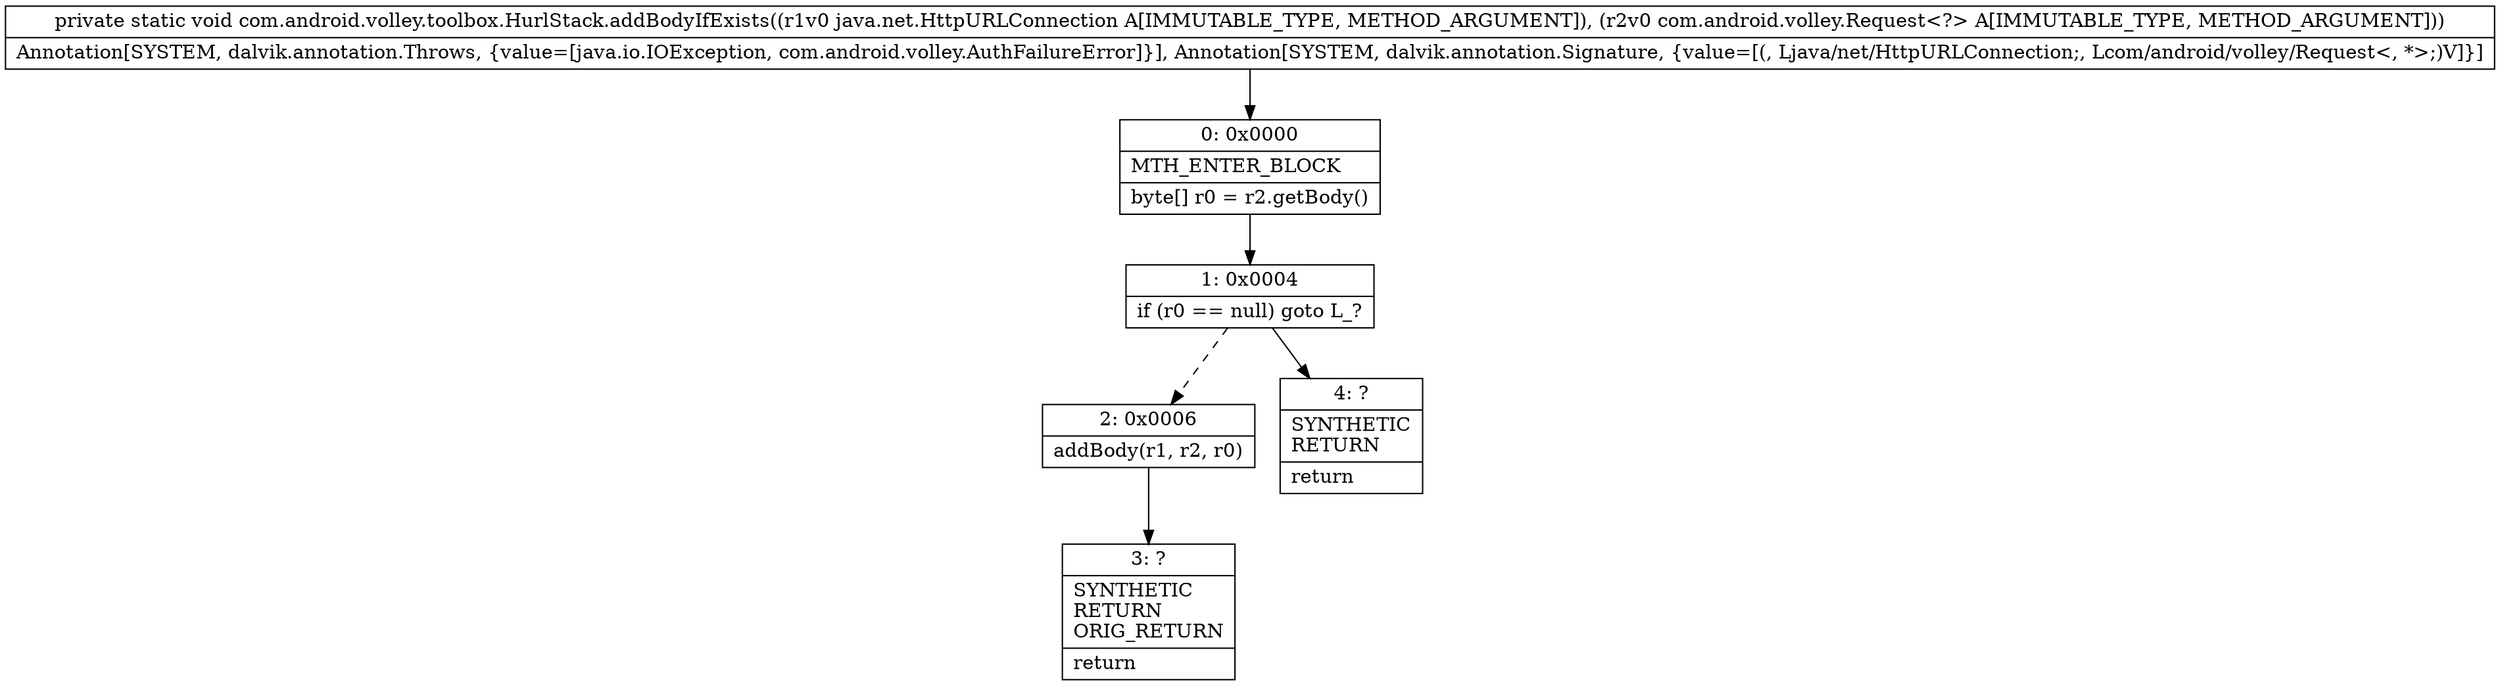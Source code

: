 digraph "CFG forcom.android.volley.toolbox.HurlStack.addBodyIfExists(Ljava\/net\/HttpURLConnection;Lcom\/android\/volley\/Request;)V" {
Node_0 [shape=record,label="{0\:\ 0x0000|MTH_ENTER_BLOCK\l|byte[] r0 = r2.getBody()\l}"];
Node_1 [shape=record,label="{1\:\ 0x0004|if (r0 == null) goto L_?\l}"];
Node_2 [shape=record,label="{2\:\ 0x0006|addBody(r1, r2, r0)\l}"];
Node_3 [shape=record,label="{3\:\ ?|SYNTHETIC\lRETURN\lORIG_RETURN\l|return\l}"];
Node_4 [shape=record,label="{4\:\ ?|SYNTHETIC\lRETURN\l|return\l}"];
MethodNode[shape=record,label="{private static void com.android.volley.toolbox.HurlStack.addBodyIfExists((r1v0 java.net.HttpURLConnection A[IMMUTABLE_TYPE, METHOD_ARGUMENT]), (r2v0 com.android.volley.Request\<?\> A[IMMUTABLE_TYPE, METHOD_ARGUMENT]))  | Annotation[SYSTEM, dalvik.annotation.Throws, \{value=[java.io.IOException, com.android.volley.AuthFailureError]\}], Annotation[SYSTEM, dalvik.annotation.Signature, \{value=[(, Ljava\/net\/HttpURLConnection;, Lcom\/android\/volley\/Request\<, *\>;)V]\}]\l}"];
MethodNode -> Node_0;
Node_0 -> Node_1;
Node_1 -> Node_2[style=dashed];
Node_1 -> Node_4;
Node_2 -> Node_3;
}

